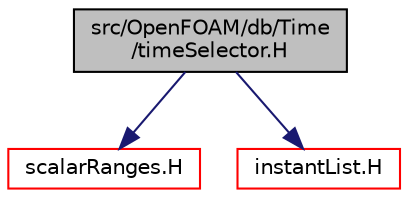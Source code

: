 digraph "src/OpenFOAM/db/Time/timeSelector.H"
{
  bgcolor="transparent";
  edge [fontname="Helvetica",fontsize="10",labelfontname="Helvetica",labelfontsize="10"];
  node [fontname="Helvetica",fontsize="10",shape=record];
  Node1 [label="src/OpenFOAM/db/Time\l/timeSelector.H",height=0.2,width=0.4,color="black", fillcolor="grey75", style="filled", fontcolor="black"];
  Node1 -> Node2 [color="midnightblue",fontsize="10",style="solid",fontname="Helvetica"];
  Node2 [label="scalarRanges.H",height=0.2,width=0.4,color="red",URL="$a09272.html"];
  Node1 -> Node3 [color="midnightblue",fontsize="10",style="solid",fontname="Helvetica"];
  Node3 [label="instantList.H",height=0.2,width=0.4,color="red",URL="$a08177.html"];
}
